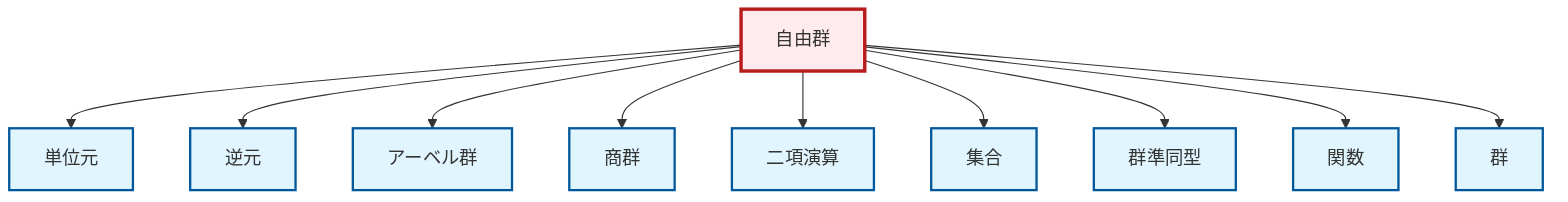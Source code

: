 graph TD
    classDef definition fill:#e1f5fe,stroke:#01579b,stroke-width:2px
    classDef theorem fill:#f3e5f5,stroke:#4a148c,stroke-width:2px
    classDef axiom fill:#fff3e0,stroke:#e65100,stroke-width:2px
    classDef example fill:#e8f5e9,stroke:#1b5e20,stroke-width:2px
    classDef current fill:#ffebee,stroke:#b71c1c,stroke-width:3px
    def-group["群"]:::definition
    def-function["関数"]:::definition
    def-inverse-element["逆元"]:::definition
    def-free-group["自由群"]:::definition
    def-set["集合"]:::definition
    def-binary-operation["二項演算"]:::definition
    def-quotient-group["商群"]:::definition
    def-identity-element["単位元"]:::definition
    def-homomorphism["群準同型"]:::definition
    def-abelian-group["アーベル群"]:::definition
    def-free-group --> def-identity-element
    def-free-group --> def-inverse-element
    def-free-group --> def-abelian-group
    def-free-group --> def-quotient-group
    def-free-group --> def-binary-operation
    def-free-group --> def-set
    def-free-group --> def-homomorphism
    def-free-group --> def-function
    def-free-group --> def-group
    class def-free-group current